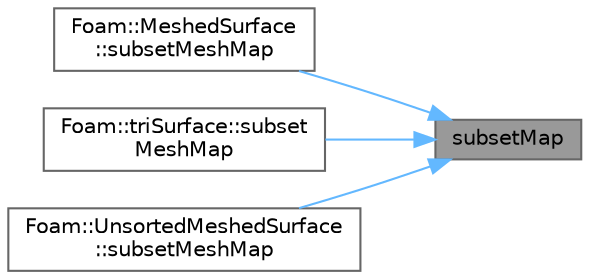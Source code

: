 digraph "subsetMap"
{
 // LATEX_PDF_SIZE
  bgcolor="transparent";
  edge [fontname=Helvetica,fontsize=10,labelfontname=Helvetica,labelfontsize=10];
  node [fontname=Helvetica,fontsize=10,shape=box,height=0.2,width=0.4];
  rankdir="RL";
  Node1 [id="Node000001",label="subsetMap",height=0.2,width=0.4,color="gray40", fillcolor="grey60", style="filled", fontcolor="black",tooltip=" "];
  Node1 -> Node2 [id="edge1_Node000001_Node000002",dir="back",color="steelblue1",style="solid",tooltip=" "];
  Node2 [id="Node000002",label="Foam::MeshedSurface\l::subsetMeshMap",height=0.2,width=0.4,color="grey40", fillcolor="white", style="filled",URL="$classFoam_1_1MeshedSurface.html#ab4adca3253c84216e0aad487e1275b6d",tooltip=" "];
  Node1 -> Node3 [id="edge2_Node000001_Node000003",dir="back",color="steelblue1",style="solid",tooltip=" "];
  Node3 [id="Node000003",label="Foam::triSurface::subset\lMeshMap",height=0.2,width=0.4,color="grey40", fillcolor="white", style="filled",URL="$classFoam_1_1triSurface.html#ab4adca3253c84216e0aad487e1275b6d",tooltip=" "];
  Node1 -> Node4 [id="edge3_Node000001_Node000004",dir="back",color="steelblue1",style="solid",tooltip=" "];
  Node4 [id="Node000004",label="Foam::UnsortedMeshedSurface\l::subsetMeshMap",height=0.2,width=0.4,color="grey40", fillcolor="white", style="filled",URL="$classFoam_1_1UnsortedMeshedSurface.html#ab4adca3253c84216e0aad487e1275b6d",tooltip=" "];
}
